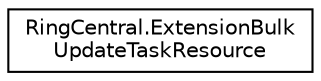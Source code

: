 digraph "Graphical Class Hierarchy"
{
 // LATEX_PDF_SIZE
  edge [fontname="Helvetica",fontsize="10",labelfontname="Helvetica",labelfontsize="10"];
  node [fontname="Helvetica",fontsize="10",shape=record];
  rankdir="LR";
  Node0 [label="RingCentral.ExtensionBulk\lUpdateTaskResource",height=0.2,width=0.4,color="black", fillcolor="white", style="filled",URL="$classRingCentral_1_1ExtensionBulkUpdateTaskResource.html",tooltip="Information on a task for updating multiple extensions"];
}
